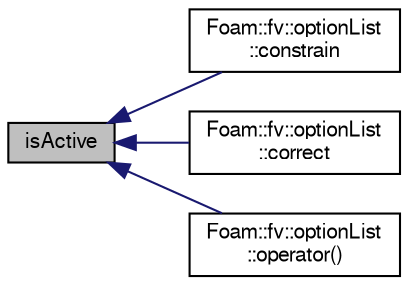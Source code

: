 digraph "isActive"
{
  bgcolor="transparent";
  edge [fontname="FreeSans",fontsize="10",labelfontname="FreeSans",labelfontsize="10"];
  node [fontname="FreeSans",fontsize="10",shape=record];
  rankdir="LR";
  Node1 [label="isActive",height=0.2,width=0.4,color="black", fillcolor="grey75", style="filled" fontcolor="black"];
  Node1 -> Node2 [dir="back",color="midnightblue",fontsize="10",style="solid",fontname="FreeSans"];
  Node2 [label="Foam::fv::optionList\l::constrain",height=0.2,width=0.4,color="black",URL="$a01667.html#ab41c286bca1d06f1df7ae33c4f45b1bd",tooltip="Apply constraints to equation. "];
  Node1 -> Node3 [dir="back",color="midnightblue",fontsize="10",style="solid",fontname="FreeSans"];
  Node3 [label="Foam::fv::optionList\l::correct",height=0.2,width=0.4,color="black",URL="$a01667.html#a7f50c4efaee2d5376cf85daa991a04ab",tooltip="Correct. "];
  Node1 -> Node4 [dir="back",color="midnightblue",fontsize="10",style="solid",fontname="FreeSans"];
  Node4 [label="Foam::fv::optionList\l::operator()",height=0.2,width=0.4,color="black",URL="$a01667.html#a85032472765774b1fa2c7ee1d60647a5"];
}
